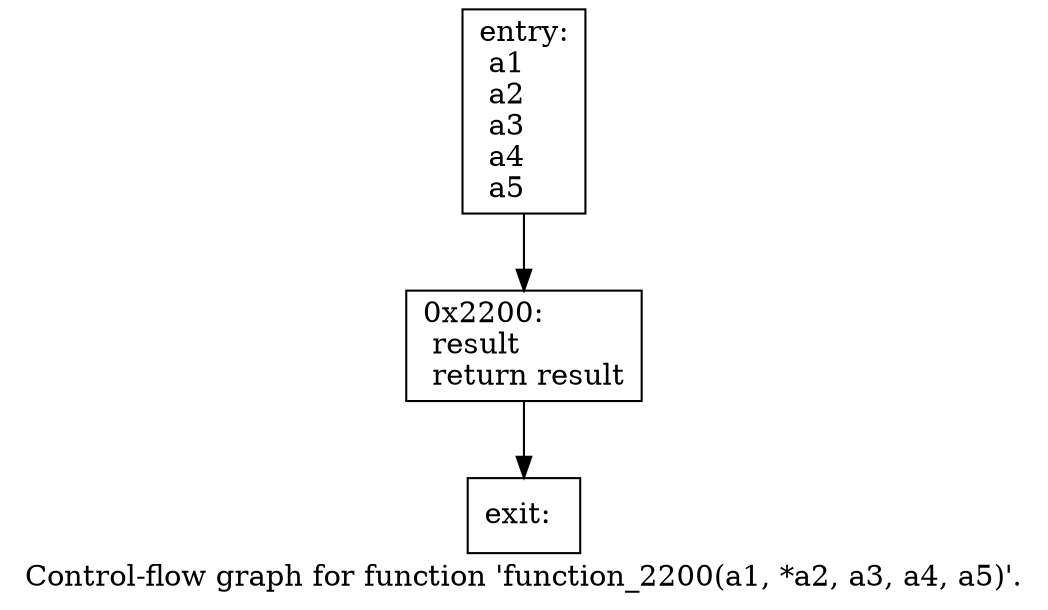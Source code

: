 digraph "Control-flow graph for function 'function_2200(a1, *a2, a3, a4, a5)'." {
  label="Control-flow graph for function 'function_2200(a1, *a2, a3, a4, a5)'.";
  node [shape=record];

  Node07C7CC28 [label="{entry:\l  a1\l  a2\l  a3\l  a4\l  a5\l}"];
  Node07C7CC28 -> Node07C7D0F0;
  Node07C7D0F0 [label="{0x2200:\l  result\l  return result\l}"];
  Node07C7D0F0 -> Node07C7D060;
  Node07C7D060 [label="{exit:\l}"];

}

